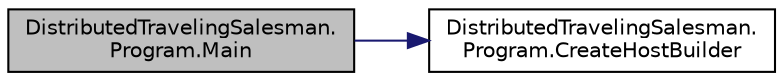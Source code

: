 digraph "DistributedTravelingSalesman.Program.Main"
{
 // INTERACTIVE_SVG=YES
 // LATEX_PDF_SIZE
  edge [fontname="Helvetica",fontsize="10",labelfontname="Helvetica",labelfontsize="10"];
  node [fontname="Helvetica",fontsize="10",shape=record];
  rankdir="LR";
  Node1 [label="DistributedTravelingSalesman.\lProgram.Main",height=0.2,width=0.4,color="black", fillcolor="grey75", style="filled", fontcolor="black",tooltip=" "];
  Node1 -> Node2 [color="midnightblue",fontsize="10",style="solid",fontname="Helvetica"];
  Node2 [label="DistributedTravelingSalesman.\lProgram.CreateHostBuilder",height=0.2,width=0.4,color="black", fillcolor="white", style="filled",URL="$class_distributed_traveling_salesman_1_1_program.html#aac8ff12afe1fb23edc9c13d8432639de",tooltip=" "];
}
